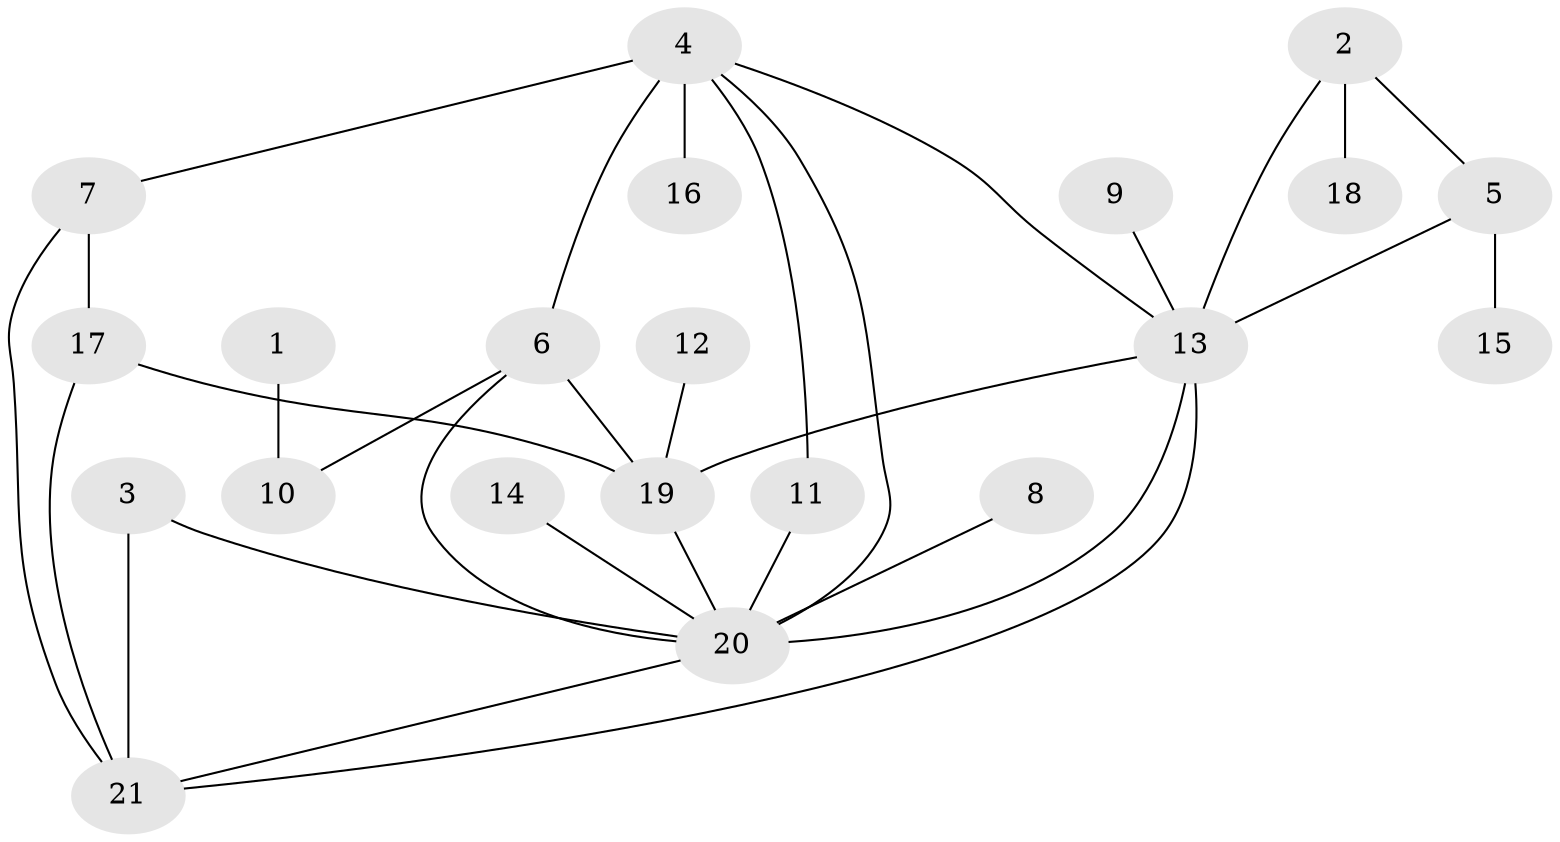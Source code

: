 // original degree distribution, {5: 0.057971014492753624, 8: 0.028985507246376812, 3: 0.057971014492753624, 10: 0.043478260869565216, 6: 0.043478260869565216, 4: 0.057971014492753624, 1: 0.5507246376811594, 2: 0.15942028985507245}
// Generated by graph-tools (version 1.1) at 2025/37/03/04/25 23:37:50]
// undirected, 21 vertices, 31 edges
graph export_dot {
  node [color=gray90,style=filled];
  1;
  2;
  3;
  4;
  5;
  6;
  7;
  8;
  9;
  10;
  11;
  12;
  13;
  14;
  15;
  16;
  17;
  18;
  19;
  20;
  21;
  1 -- 10 [weight=1.0];
  2 -- 5 [weight=1.0];
  2 -- 13 [weight=1.0];
  2 -- 18 [weight=1.0];
  3 -- 20 [weight=1.0];
  3 -- 21 [weight=2.0];
  4 -- 6 [weight=2.0];
  4 -- 7 [weight=1.0];
  4 -- 11 [weight=1.0];
  4 -- 13 [weight=1.0];
  4 -- 16 [weight=2.0];
  4 -- 20 [weight=1.0];
  5 -- 13 [weight=1.0];
  5 -- 15 [weight=1.0];
  6 -- 10 [weight=1.0];
  6 -- 19 [weight=2.0];
  6 -- 20 [weight=1.0];
  7 -- 17 [weight=1.0];
  7 -- 21 [weight=1.0];
  8 -- 20 [weight=1.0];
  9 -- 13 [weight=1.0];
  11 -- 20 [weight=2.0];
  12 -- 19 [weight=1.0];
  13 -- 19 [weight=1.0];
  13 -- 20 [weight=1.0];
  13 -- 21 [weight=2.0];
  14 -- 20 [weight=1.0];
  17 -- 19 [weight=1.0];
  17 -- 21 [weight=1.0];
  19 -- 20 [weight=1.0];
  20 -- 21 [weight=1.0];
}
